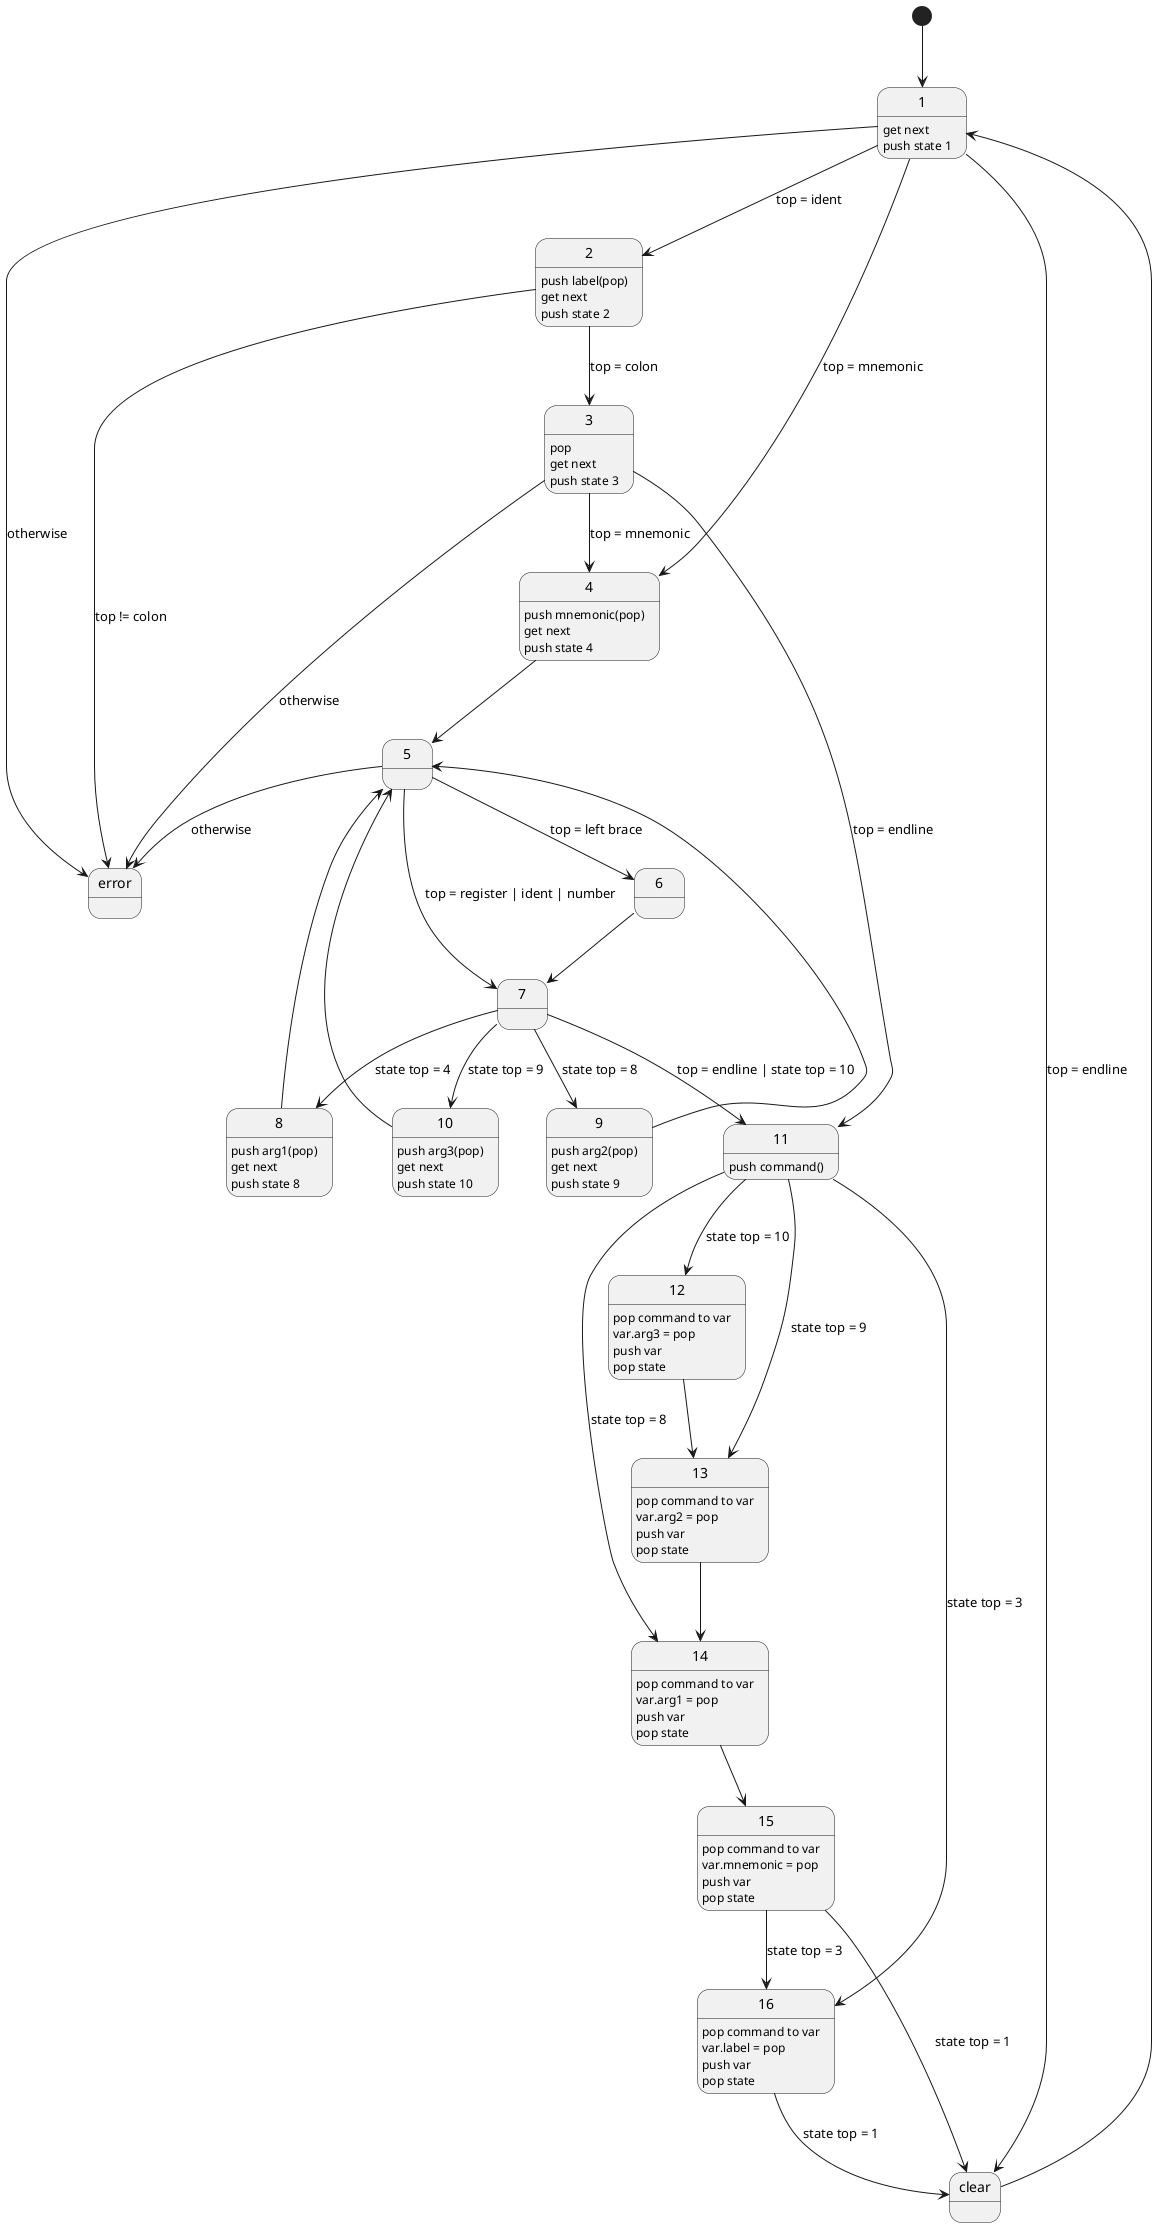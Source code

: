@startuml statechart

[*] --> 1
1: get next
1: push state 1

1 --> 2 : top = ident
1 --> 4 : top = mnemonic
1 --> error : otherwise
1 --> clear : top = endline

2: push label(pop)
2: get next
2: push state 2

2 --> 3 : top = colon
2 --> error : top != colon

3: pop
3: get next 
3: push state 3

3 --> 4 : top = mnemonic

3 --> error : otherwise

4: push mnemonic(pop)
4: get next
4: push state 4

4 --> 5

5 --> 6 : top = left brace
5 --> 7 : top = register | ident | number
5 --> error : otherwise

6 --> 7

7 --> 8 : state top = 4
7 --> 9 : state top = 8
7 --> 10 : state top = 9
7 --> 11 : top = endline | state top = 10

8: push arg1(pop)
8: get next
8: push state 8

9: push arg2(pop)
9: get next
9: push state 9

10: push arg3(pop)
10: get next
10: push state 10

8 --> 5
9 --> 5
10 --> 5

3 --> 11 : top = endline 

11 --> 12 : state top = 10
11 --> 13 : state top = 9
11 --> 14 : state top = 8
11 --> 16 : state top = 3
11: push command()

12: pop command to var
12: var.arg3 = pop
12: push var
12: pop state

12 --> 13

13: pop command to var
13: var.arg2 = pop
13: push var
13: pop state

13 --> 14

14: pop command to var
14: var.arg1 = pop
14: push var
14: pop state

14 --> 15

15: pop command to var
15: var.mnemonic = pop
15: push var
15: pop state 

16: pop command to var
16: var.label = pop
16: push var
16: pop state  

15 --> 16 : state top = 3
15 --> clear : state top = 1
16 --> clear : state top = 1
clear --> 1

@enduml
